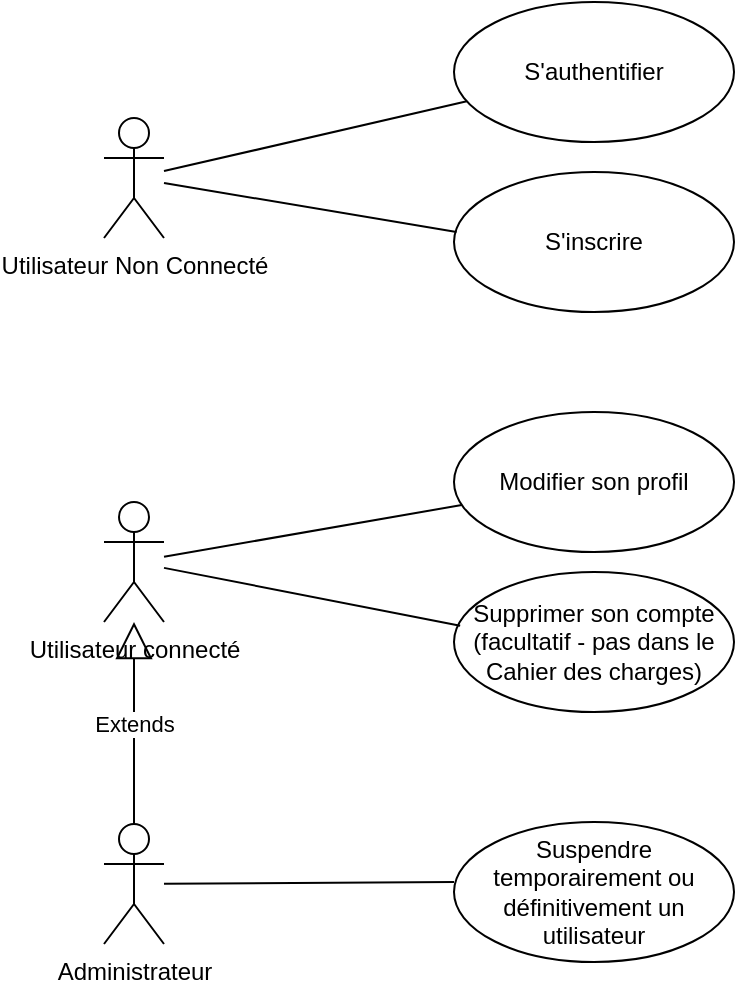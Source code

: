 <mxfile version="24.9.3" pages="5">
  <diagram name="Utilisateurs" id="AIJneCesjITjhLKTVZva">
    <mxGraphModel dx="980" dy="579" grid="1" gridSize="10" guides="1" tooltips="1" connect="1" arrows="1" fold="1" page="1" pageScale="1" pageWidth="827" pageHeight="1169" math="0" shadow="0">
      <root>
        <mxCell id="0" />
        <mxCell id="1" parent="0" />
        <mxCell id="EV1wCXqe0kRwNE7FFR0H-2" value="Utilisateur Non Connecté" style="shape=umlActor;verticalLabelPosition=bottom;verticalAlign=top;html=1;outlineConnect=0;" parent="1" vertex="1">
          <mxGeometry x="130" y="78" width="30" height="60" as="geometry" />
        </mxCell>
        <mxCell id="EV1wCXqe0kRwNE7FFR0H-3" value="Utilisateur connecté" style="shape=umlActor;verticalLabelPosition=bottom;verticalAlign=top;html=1;outlineConnect=0;" parent="1" vertex="1">
          <mxGeometry x="130" y="270" width="30" height="60" as="geometry" />
        </mxCell>
        <mxCell id="EV1wCXqe0kRwNE7FFR0H-4" value="Administrateur" style="shape=umlActor;verticalLabelPosition=bottom;verticalAlign=top;html=1;outlineConnect=0;" parent="1" vertex="1">
          <mxGeometry x="130" y="431" width="30" height="60" as="geometry" />
        </mxCell>
        <mxCell id="EV1wCXqe0kRwNE7FFR0H-5" value="Extends" style="endArrow=block;endSize=16;endFill=0;html=1;rounded=0;exitX=0.5;exitY=0;exitDx=0;exitDy=0;exitPerimeter=0;" parent="1" source="EV1wCXqe0kRwNE7FFR0H-4" target="EV1wCXqe0kRwNE7FFR0H-3" edge="1">
          <mxGeometry width="160" relative="1" as="geometry">
            <mxPoint x="145" y="470" as="sourcePoint" />
            <mxPoint x="305" y="470" as="targetPoint" />
          </mxGeometry>
        </mxCell>
        <mxCell id="EV1wCXqe0kRwNE7FFR0H-6" value="S&#39;authentifier" style="ellipse;whiteSpace=wrap;html=1;" parent="1" vertex="1">
          <mxGeometry x="305" y="20" width="140" height="70" as="geometry" />
        </mxCell>
        <mxCell id="EV1wCXqe0kRwNE7FFR0H-7" value="" style="edgeStyle=none;html=1;endArrow=none;verticalAlign=bottom;rounded=0;" parent="1" source="EV1wCXqe0kRwNE7FFR0H-2" target="EV1wCXqe0kRwNE7FFR0H-6" edge="1">
          <mxGeometry width="160" relative="1" as="geometry">
            <mxPoint x="255" y="185" as="sourcePoint" />
            <mxPoint x="415" y="185" as="targetPoint" />
          </mxGeometry>
        </mxCell>
        <mxCell id="EV1wCXqe0kRwNE7FFR0H-8" value="S&#39;inscrire" style="ellipse;whiteSpace=wrap;html=1;" parent="1" vertex="1">
          <mxGeometry x="305" y="105" width="140" height="70" as="geometry" />
        </mxCell>
        <mxCell id="EV1wCXqe0kRwNE7FFR0H-9" style="rounded=0;orthogonalLoop=1;jettySize=auto;html=1;entryX=0.009;entryY=0.428;entryDx=0;entryDy=0;entryPerimeter=0;endArrow=none;endFill=0;" parent="1" source="EV1wCXqe0kRwNE7FFR0H-2" target="EV1wCXqe0kRwNE7FFR0H-8" edge="1">
          <mxGeometry relative="1" as="geometry" />
        </mxCell>
        <mxCell id="EV1wCXqe0kRwNE7FFR0H-10" value="Suspendre temporairement ou définitivement un utilisateur" style="ellipse;whiteSpace=wrap;html=1;" parent="1" vertex="1">
          <mxGeometry x="305" y="430" width="140" height="70" as="geometry" />
        </mxCell>
        <mxCell id="EV1wCXqe0kRwNE7FFR0H-11" style="rounded=0;orthogonalLoop=1;jettySize=auto;html=1;entryX=0;entryY=0.429;entryDx=0;entryDy=0;entryPerimeter=0;endArrow=none;endFill=0;" parent="1" source="EV1wCXqe0kRwNE7FFR0H-4" target="EV1wCXqe0kRwNE7FFR0H-10" edge="1">
          <mxGeometry relative="1" as="geometry" />
        </mxCell>
        <mxCell id="EV1wCXqe0kRwNE7FFR0H-12" value="Modifier son profil" style="ellipse;whiteSpace=wrap;html=1;" parent="1" vertex="1">
          <mxGeometry x="305" y="225" width="140" height="70" as="geometry" />
        </mxCell>
        <mxCell id="EV1wCXqe0kRwNE7FFR0H-13" value="Supprimer son compte&lt;div&gt;(facultatif - pas dans le Cahier des charges)&lt;/div&gt;" style="ellipse;whiteSpace=wrap;html=1;" parent="1" vertex="1">
          <mxGeometry x="305" y="305" width="140" height="70" as="geometry" />
        </mxCell>
        <mxCell id="EV1wCXqe0kRwNE7FFR0H-14" style="rounded=0;orthogonalLoop=1;jettySize=auto;html=1;entryX=0.022;entryY=0.384;entryDx=0;entryDy=0;endArrow=none;endFill=0;entryPerimeter=0;" parent="1" source="EV1wCXqe0kRwNE7FFR0H-3" target="EV1wCXqe0kRwNE7FFR0H-13" edge="1">
          <mxGeometry relative="1" as="geometry">
            <mxPoint x="160" y="305.97" as="sourcePoint" />
            <mxPoint x="305" y="304.97" as="targetPoint" />
          </mxGeometry>
        </mxCell>
        <mxCell id="EV1wCXqe0kRwNE7FFR0H-15" style="rounded=0;orthogonalLoop=1;jettySize=auto;html=1;endArrow=none;endFill=0;" parent="1" source="EV1wCXqe0kRwNE7FFR0H-3" target="EV1wCXqe0kRwNE7FFR0H-12" edge="1">
          <mxGeometry relative="1" as="geometry">
            <mxPoint x="160" y="225" as="sourcePoint" />
            <mxPoint x="305" y="259.03" as="targetPoint" />
          </mxGeometry>
        </mxCell>
      </root>
    </mxGraphModel>
  </diagram>
  <diagram id="ckfCcpromVsjjldkhPe_" name="Equipes">
    <mxGraphModel dx="2058" dy="1215" grid="1" gridSize="10" guides="1" tooltips="1" connect="1" arrows="1" fold="1" page="1" pageScale="1" pageWidth="827" pageHeight="1169" math="0" shadow="0">
      <root>
        <mxCell id="0" />
        <mxCell id="1" parent="0" />
        <mxCell id="fkkiGYWfFbj3ZXvxnUTn-6" style="rounded=0;orthogonalLoop=1;jettySize=auto;html=1;entryX=0;entryY=0.5;entryDx=0;entryDy=0;strokeColor=default;align=center;verticalAlign=middle;fontFamily=Helvetica;fontSize=11;fontColor=default;labelBackgroundColor=default;endArrow=none;endFill=0;" parent="1" source="fkkiGYWfFbj3ZXvxnUTn-1" target="fkkiGYWfFbj3ZXvxnUTn-3" edge="1">
          <mxGeometry relative="1" as="geometry" />
        </mxCell>
        <mxCell id="fkkiGYWfFbj3ZXvxnUTn-7" style="rounded=0;orthogonalLoop=1;jettySize=auto;html=1;strokeColor=default;align=center;verticalAlign=middle;fontFamily=Helvetica;fontSize=11;fontColor=default;labelBackgroundColor=default;endArrow=none;endFill=0;" parent="1" source="fkkiGYWfFbj3ZXvxnUTn-1" target="fkkiGYWfFbj3ZXvxnUTn-4" edge="1">
          <mxGeometry relative="1" as="geometry" />
        </mxCell>
        <mxCell id="fkkiGYWfFbj3ZXvxnUTn-21" style="rounded=0;orthogonalLoop=1;jettySize=auto;html=1;entryX=0;entryY=0.5;entryDx=0;entryDy=0;endArrow=none;endFill=0;" parent="1" source="fkkiGYWfFbj3ZXvxnUTn-1" target="fkkiGYWfFbj3ZXvxnUTn-5" edge="1">
          <mxGeometry relative="1" as="geometry" />
        </mxCell>
        <mxCell id="fkkiGYWfFbj3ZXvxnUTn-1" value="Utilisateur" style="shape=umlActor;html=1;verticalLabelPosition=bottom;verticalAlign=top;align=center;" parent="1" vertex="1">
          <mxGeometry x="130" y="135" width="30" height="60" as="geometry" />
        </mxCell>
        <mxCell id="fkkiGYWfFbj3ZXvxnUTn-15" style="rounded=0;orthogonalLoop=1;jettySize=auto;html=1;entryX=0;entryY=0.5;entryDx=0;entryDy=0;strokeColor=default;align=center;verticalAlign=middle;fontFamily=Helvetica;fontSize=11;fontColor=default;labelBackgroundColor=default;endArrow=none;endFill=0;" parent="1" source="fkkiGYWfFbj3ZXvxnUTn-2" target="fkkiGYWfFbj3ZXvxnUTn-14" edge="1">
          <mxGeometry relative="1" as="geometry" />
        </mxCell>
        <mxCell id="fkkiGYWfFbj3ZXvxnUTn-16" style="rounded=0;orthogonalLoop=1;jettySize=auto;html=1;strokeColor=default;align=center;verticalAlign=middle;fontFamily=Helvetica;fontSize=11;fontColor=default;labelBackgroundColor=default;endArrow=none;endFill=0;" parent="1" source="fkkiGYWfFbj3ZXvxnUTn-2" target="fkkiGYWfFbj3ZXvxnUTn-13" edge="1">
          <mxGeometry relative="1" as="geometry" />
        </mxCell>
        <mxCell id="fkkiGYWfFbj3ZXvxnUTn-17" style="rounded=0;orthogonalLoop=1;jettySize=auto;html=1;entryX=0;entryY=0.5;entryDx=0;entryDy=0;strokeColor=default;align=center;verticalAlign=middle;fontFamily=Helvetica;fontSize=11;fontColor=default;labelBackgroundColor=default;endArrow=none;endFill=0;" parent="1" source="fkkiGYWfFbj3ZXvxnUTn-2" target="fkkiGYWfFbj3ZXvxnUTn-12" edge="1">
          <mxGeometry relative="1" as="geometry" />
        </mxCell>
        <mxCell id="fkkiGYWfFbj3ZXvxnUTn-18" style="rounded=0;orthogonalLoop=1;jettySize=auto;html=1;entryX=0;entryY=0.5;entryDx=0;entryDy=0;endArrow=none;endFill=0;" parent="1" source="fkkiGYWfFbj3ZXvxnUTn-2" target="fkkiGYWfFbj3ZXvxnUTn-11" edge="1">
          <mxGeometry relative="1" as="geometry" />
        </mxCell>
        <mxCell id="fkkiGYWfFbj3ZXvxnUTn-2" value="Utilisateur propriétaire&lt;div&gt;&lt;br&gt;&lt;/div&gt;" style="shape=umlActor;html=1;verticalLabelPosition=bottom;verticalAlign=top;align=center;" parent="1" vertex="1">
          <mxGeometry x="130" y="525" width="30" height="60" as="geometry" />
        </mxCell>
        <mxCell id="fkkiGYWfFbj3ZXvxnUTn-3" value="Créer une équipe" style="ellipse;whiteSpace=wrap;html=1;" parent="1" vertex="1">
          <mxGeometry x="400" y="40" width="140" height="70" as="geometry" />
        </mxCell>
        <mxCell id="fkkiGYWfFbj3ZXvxnUTn-4" value="Demander à rejoindre une équipe existante" style="ellipse;whiteSpace=wrap;html=1;" parent="1" vertex="1">
          <mxGeometry x="400" y="130" width="140" height="70" as="geometry" />
        </mxCell>
        <mxCell id="fkkiGYWfFbj3ZXvxnUTn-5" value="Quitter une équipe" style="ellipse;whiteSpace=wrap;html=1;" parent="1" vertex="1">
          <mxGeometry x="400" y="210" width="140" height="70" as="geometry" />
        </mxCell>
        <mxCell id="fkkiGYWfFbj3ZXvxnUTn-10" value="" style="endArrow=block;endSize=16;endFill=0;html=1;rounded=0;exitX=0.5;exitY=0;exitDx=0;exitDy=0;exitPerimeter=0;" parent="1" source="fkkiGYWfFbj3ZXvxnUTn-2" target="fkkiGYWfFbj3ZXvxnUTn-1" edge="1">
          <mxGeometry width="160" relative="1" as="geometry">
            <mxPoint x="160" y="500" as="sourcePoint" />
            <mxPoint x="320" y="500" as="targetPoint" />
          </mxGeometry>
        </mxCell>
        <mxCell id="fkkiGYWfFbj3ZXvxnUTn-11" value="Modifier les informations d&#39;une de ses équipes" style="ellipse;whiteSpace=wrap;html=1;" parent="1" vertex="1">
          <mxGeometry x="400" y="360" width="140" height="70" as="geometry" />
        </mxCell>
        <mxCell id="fkkiGYWfFbj3ZXvxnUTn-12" value="Inviter un autre utilisateur (via pseudo ou email)" style="ellipse;whiteSpace=wrap;html=1;" parent="1" vertex="1">
          <mxGeometry x="400" y="450" width="140" height="70" as="geometry" />
        </mxCell>
        <mxCell id="fkkiGYWfFbj3ZXvxnUTn-13" value="Supprimer un membre d&#39;une de ses équipes" style="ellipse;whiteSpace=wrap;html=1;" parent="1" vertex="1">
          <mxGeometry x="400" y="540" width="140" height="70" as="geometry" />
        </mxCell>
        <mxCell id="fkkiGYWfFbj3ZXvxnUTn-14" value="Changer le rôle d&#39;un membre d&#39;une de ses équipe&lt;div&gt;(membre ou propriétaire)&lt;/div&gt;" style="ellipse;whiteSpace=wrap;html=1;" parent="1" vertex="1">
          <mxGeometry x="400" y="630" width="140" height="70" as="geometry" />
        </mxCell>
      </root>
    </mxGraphModel>
  </diagram>
  <diagram id="h9WUbp6dP6Dzqn5snd3v" name="Projets">
    <mxGraphModel dx="1419" dy="838" grid="1" gridSize="10" guides="1" tooltips="1" connect="1" arrows="1" fold="1" page="1" pageScale="1" pageWidth="827" pageHeight="1169" math="0" shadow="0">
      <root>
        <mxCell id="0" />
        <mxCell id="1" parent="0" />
        <mxCell id="z_5-_HLijLuJM8sG8Z-j-1" value="Utilisateur" style="shape=umlActor;html=1;verticalLabelPosition=bottom;verticalAlign=top;align=center;" parent="1" vertex="1">
          <mxGeometry x="130" y="80" width="30" height="60" as="geometry" />
        </mxCell>
        <mxCell id="z_5-_HLijLuJM8sG8Z-j-2" value="Créer un projet" style="ellipse;whiteSpace=wrap;html=1;" parent="1" vertex="1">
          <mxGeometry x="320" y="40" width="140" height="70" as="geometry" />
        </mxCell>
        <mxCell id="z_5-_HLijLuJM8sG8Z-j-3" value="Associer à un ou plusieurs dépôts distants à un projet" style="ellipse;whiteSpace=wrap;html=1;" parent="1" vertex="1">
          <mxGeometry x="320" y="220" width="140" height="70" as="geometry" />
        </mxCell>
        <mxCell id="z_5-_HLijLuJM8sG8Z-j-4" value="Modifier un document rattaché à un projet" style="ellipse;whiteSpace=wrap;html=1;" parent="1" vertex="1">
          <mxGeometry x="590" y="310" width="140" height="70" as="geometry" />
        </mxCell>
        <mxCell id="z_5-_HLijLuJM8sG8Z-j-5" value="Attacher un document à un projet" style="ellipse;whiteSpace=wrap;html=1;" parent="1" vertex="1">
          <mxGeometry x="590" y="220" width="140" height="70" as="geometry" />
        </mxCell>
        <mxCell id="z_5-_HLijLuJM8sG8Z-j-6" value="Gérer des document rattaché à un projet" style="ellipse;whiteSpace=wrap;html=1;" parent="1" vertex="1">
          <mxGeometry x="320" y="310" width="140" height="70" as="geometry" />
        </mxCell>
        <mxCell id="z_5-_HLijLuJM8sG8Z-j-9" value="Supprimer un document rattaché à un projet" style="ellipse;whiteSpace=wrap;html=1;" parent="1" vertex="1">
          <mxGeometry x="600" y="400" width="140" height="70" as="geometry" />
        </mxCell>
        <mxCell id="z_5-_HLijLuJM8sG8Z-j-11" value="Saisir un commentaire sur un projet" style="ellipse;whiteSpace=wrap;html=1;" parent="1" vertex="1">
          <mxGeometry x="320" y="400" width="140" height="70" as="geometry" />
        </mxCell>
        <mxCell id="z_5-_HLijLuJM8sG8Z-j-12" value="Attacher un emoji à un commentaire" style="ellipse;whiteSpace=wrap;html=1;" parent="1" vertex="1">
          <mxGeometry x="560" y="600" width="140" height="70" as="geometry" />
        </mxCell>
        <mxCell id="z_5-_HLijLuJM8sG8Z-j-13" value="Modifier les informations d&#39;un projet" style="ellipse;whiteSpace=wrap;html=1;" parent="1" vertex="1">
          <mxGeometry x="320" y="130" width="140" height="70" as="geometry" />
        </mxCell>
        <mxCell id="z_5-_HLijLuJM8sG8Z-j-14" value="Répondre à un commentaire" style="ellipse;whiteSpace=wrap;html=1;" parent="1" vertex="1">
          <mxGeometry x="320" y="600" width="140" height="70" as="geometry" />
        </mxCell>
        <mxCell id="z_5-_HLijLuJM8sG8Z-j-16" value="Gérer les utilisateurs associés au projet" style="ellipse;whiteSpace=wrap;html=1;" parent="1" vertex="1">
          <mxGeometry x="320" y="715" width="140" height="70" as="geometry" />
        </mxCell>
        <mxCell id="z_5-_HLijLuJM8sG8Z-j-22" style="rounded=0;orthogonalLoop=1;jettySize=auto;html=1;entryX=0;entryY=0.5;entryDx=0;entryDy=0;endArrow=none;endFill=0;" parent="1" source="z_5-_HLijLuJM8sG8Z-j-17" target="z_5-_HLijLuJM8sG8Z-j-13" edge="1">
          <mxGeometry relative="1" as="geometry" />
        </mxCell>
        <mxCell id="z_5-_HLijLuJM8sG8Z-j-23" style="rounded=0;orthogonalLoop=1;jettySize=auto;html=1;entryX=0;entryY=0.5;entryDx=0;entryDy=0;strokeColor=default;align=center;verticalAlign=middle;fontFamily=Helvetica;fontSize=11;fontColor=default;labelBackgroundColor=default;endArrow=none;endFill=0;" parent="1" source="z_5-_HLijLuJM8sG8Z-j-17" target="z_5-_HLijLuJM8sG8Z-j-3" edge="1">
          <mxGeometry relative="1" as="geometry" />
        </mxCell>
        <mxCell id="z_5-_HLijLuJM8sG8Z-j-24" style="rounded=0;orthogonalLoop=1;jettySize=auto;html=1;entryX=0;entryY=0.5;entryDx=0;entryDy=0;strokeColor=default;align=center;verticalAlign=middle;fontFamily=Helvetica;fontSize=11;fontColor=default;labelBackgroundColor=default;endArrow=none;endFill=0;" parent="1" source="z_5-_HLijLuJM8sG8Z-j-17" target="z_5-_HLijLuJM8sG8Z-j-6" edge="1">
          <mxGeometry relative="1" as="geometry" />
        </mxCell>
        <mxCell id="z_5-_HLijLuJM8sG8Z-j-25" style="rounded=0;orthogonalLoop=1;jettySize=auto;html=1;entryX=0;entryY=0.5;entryDx=0;entryDy=0;strokeColor=default;align=center;verticalAlign=middle;fontFamily=Helvetica;fontSize=11;fontColor=default;labelBackgroundColor=default;endArrow=none;endFill=0;" parent="1" source="z_5-_HLijLuJM8sG8Z-j-17" target="z_5-_HLijLuJM8sG8Z-j-11" edge="1">
          <mxGeometry relative="1" as="geometry" />
        </mxCell>
        <mxCell id="EkDz34vbX7gyowagx0tV-6" style="edgeStyle=none;rounded=0;orthogonalLoop=1;jettySize=auto;html=1;entryX=0;entryY=0.5;entryDx=0;entryDy=0;strokeColor=default;align=center;verticalAlign=middle;fontFamily=Helvetica;fontSize=11;fontColor=default;labelBackgroundColor=default;endArrow=none;endFill=0;" parent="1" source="z_5-_HLijLuJM8sG8Z-j-17" target="EkDz34vbX7gyowagx0tV-4" edge="1">
          <mxGeometry relative="1" as="geometry" />
        </mxCell>
        <mxCell id="z_5-_HLijLuJM8sG8Z-j-17" value="Utilisateur membre" style="shape=umlActor;html=1;verticalLabelPosition=bottom;verticalAlign=top;align=center;" parent="1" vertex="1">
          <mxGeometry x="130" y="320" width="30" height="60" as="geometry" />
        </mxCell>
        <mxCell id="z_5-_HLijLuJM8sG8Z-j-28" style="edgeStyle=orthogonalEdgeStyle;rounded=0;orthogonalLoop=1;jettySize=auto;html=1;entryX=0;entryY=0.5;entryDx=0;entryDy=0;strokeColor=default;align=center;verticalAlign=middle;fontFamily=Helvetica;fontSize=11;fontColor=default;labelBackgroundColor=default;endArrow=none;endFill=0;" parent="1" source="z_5-_HLijLuJM8sG8Z-j-18" target="z_5-_HLijLuJM8sG8Z-j-16" edge="1">
          <mxGeometry relative="1" as="geometry" />
        </mxCell>
        <mxCell id="z_5-_HLijLuJM8sG8Z-j-18" value="Utilisateur propriétaire" style="shape=umlActor;html=1;verticalLabelPosition=bottom;verticalAlign=top;align=center;" parent="1" vertex="1">
          <mxGeometry x="130" y="720" width="30" height="60" as="geometry" />
        </mxCell>
        <mxCell id="z_5-_HLijLuJM8sG8Z-j-19" value="" style="edgeStyle=none;html=1;endArrow=block;endFill=0;endSize=12;verticalAlign=bottom;rounded=0;exitX=0.5;exitY=0;exitDx=0;exitDy=0;exitPerimeter=0;" parent="1" source="z_5-_HLijLuJM8sG8Z-j-18" target="z_5-_HLijLuJM8sG8Z-j-17" edge="1">
          <mxGeometry width="160" relative="1" as="geometry">
            <mxPoint x="110" y="590" as="sourcePoint" />
            <mxPoint x="270" y="590" as="targetPoint" />
          </mxGeometry>
        </mxCell>
        <mxCell id="z_5-_HLijLuJM8sG8Z-j-20" value="" style="edgeStyle=none;html=1;endArrow=block;endFill=0;endSize=12;verticalAlign=bottom;rounded=0;exitX=0.5;exitY=0;exitDx=0;exitDy=0;exitPerimeter=0;" parent="1" source="z_5-_HLijLuJM8sG8Z-j-17" target="z_5-_HLijLuJM8sG8Z-j-1" edge="1">
          <mxGeometry width="160" relative="1" as="geometry">
            <mxPoint x="220" y="420" as="sourcePoint" />
            <mxPoint x="200" y="210" as="targetPoint" />
          </mxGeometry>
        </mxCell>
        <mxCell id="z_5-_HLijLuJM8sG8Z-j-21" value="" style="edgeStyle=none;html=1;endArrow=none;verticalAlign=bottom;rounded=0;entryX=0;entryY=0.5;entryDx=0;entryDy=0;" parent="1" source="z_5-_HLijLuJM8sG8Z-j-1" target="z_5-_HLijLuJM8sG8Z-j-2" edge="1">
          <mxGeometry width="160" relative="1" as="geometry">
            <mxPoint x="170" y="120" as="sourcePoint" />
            <mxPoint x="330" y="120" as="targetPoint" />
          </mxGeometry>
        </mxCell>
        <mxCell id="z_5-_HLijLuJM8sG8Z-j-29" value="Définir un role pour chaque Utilisateur" style="ellipse;whiteSpace=wrap;html=1;" parent="1" vertex="1">
          <mxGeometry x="600" y="715" width="140" height="70" as="geometry" />
        </mxCell>
        <mxCell id="EkDz34vbX7gyowagx0tV-1" value="Associer un projet à une équipe" style="ellipse;whiteSpace=wrap;html=1;" parent="1" vertex="1">
          <mxGeometry x="590" y="40" width="140" height="70" as="geometry" />
        </mxCell>
        <mxCell id="EkDz34vbX7gyowagx0tV-2" value="&amp;lt;&amp;lt;extend&amp;gt;&amp;gt;" style="edgeStyle=none;html=1;startArrow=open;endArrow=none;startSize=12;verticalAlign=bottom;dashed=1;labelBackgroundColor=none;rounded=0;strokeColor=default;align=center;fontFamily=Helvetica;fontSize=11;fontColor=default;exitX=1;exitY=0.5;exitDx=0;exitDy=0;entryX=0;entryY=0.5;entryDx=0;entryDy=0;" parent="1" source="z_5-_HLijLuJM8sG8Z-j-2" target="EkDz34vbX7gyowagx0tV-1" edge="1">
          <mxGeometry width="160" relative="1" as="geometry">
            <mxPoint x="450" y="120" as="sourcePoint" />
            <mxPoint x="610" y="120" as="targetPoint" />
          </mxGeometry>
        </mxCell>
        <mxCell id="EkDz34vbX7gyowagx0tV-3" value="&amp;lt;&amp;lt;extend&amp;gt;&amp;gt;" style="edgeStyle=none;html=1;startArrow=open;endArrow=none;startSize=12;verticalAlign=bottom;dashed=1;labelBackgroundColor=none;rounded=0;strokeColor=default;align=center;fontFamily=Helvetica;fontSize=11;fontColor=default;entryX=0.5;entryY=0;entryDx=0;entryDy=0;exitX=0.5;exitY=1;exitDx=0;exitDy=0;" parent="1" source="EkDz34vbX7gyowagx0tV-4" target="z_5-_HLijLuJM8sG8Z-j-14" edge="1">
          <mxGeometry width="160" relative="1" as="geometry">
            <mxPoint x="400" y="490" as="sourcePoint" />
            <mxPoint x="560" y="490" as="targetPoint" />
          </mxGeometry>
        </mxCell>
        <mxCell id="EkDz34vbX7gyowagx0tV-4" value="Visualiser les commentaires d&#39;un projet" style="ellipse;whiteSpace=wrap;html=1;" parent="1" vertex="1">
          <mxGeometry x="320" y="490" width="140" height="70" as="geometry" />
        </mxCell>
        <mxCell id="EkDz34vbX7gyowagx0tV-5" value="&amp;lt;&amp;lt;extend&amp;gt;&amp;gt;" style="edgeStyle=none;html=1;startArrow=open;endArrow=none;startSize=12;verticalAlign=bottom;dashed=1;labelBackgroundColor=none;rounded=0;strokeColor=default;align=center;fontFamily=Helvetica;fontSize=11;fontColor=default;entryX=0.5;entryY=0;entryDx=0;entryDy=0;exitX=0.5;exitY=1;exitDx=0;exitDy=0;" parent="1" source="EkDz34vbX7gyowagx0tV-4" target="z_5-_HLijLuJM8sG8Z-j-12" edge="1">
          <mxGeometry width="160" relative="1" as="geometry">
            <mxPoint x="590" y="650" as="sourcePoint" />
            <mxPoint x="460" y="670" as="targetPoint" />
          </mxGeometry>
        </mxCell>
        <mxCell id="MoAXwyw8awIIOzejgAtZ-2" value="&amp;lt;&amp;lt;extend&amp;gt;&amp;gt;" style="edgeStyle=none;html=1;startArrow=open;endArrow=none;startSize=12;verticalAlign=bottom;dashed=1;labelBackgroundColor=none;rounded=0;strokeColor=default;align=center;fontFamily=Helvetica;fontSize=11;fontColor=default;exitX=1;exitY=0.5;exitDx=0;exitDy=0;entryX=0;entryY=0.5;entryDx=0;entryDy=0;" edge="1" parent="1" source="z_5-_HLijLuJM8sG8Z-j-6" target="z_5-_HLijLuJM8sG8Z-j-5">
          <mxGeometry width="160" relative="1" as="geometry">
            <mxPoint x="460" y="250" as="sourcePoint" />
            <mxPoint x="590" y="250" as="targetPoint" />
          </mxGeometry>
        </mxCell>
        <mxCell id="MoAXwyw8awIIOzejgAtZ-3" value="&amp;lt;&amp;lt;extend&amp;gt;&amp;gt;" style="edgeStyle=none;html=1;startArrow=open;endArrow=none;startSize=12;verticalAlign=bottom;dashed=1;labelBackgroundColor=none;rounded=0;strokeColor=default;align=center;fontFamily=Helvetica;fontSize=11;fontColor=default;entryX=0;entryY=0.5;entryDx=0;entryDy=0;" edge="1" parent="1" source="z_5-_HLijLuJM8sG8Z-j-6" target="z_5-_HLijLuJM8sG8Z-j-4">
          <mxGeometry width="160" relative="1" as="geometry">
            <mxPoint x="450" y="440" as="sourcePoint" />
            <mxPoint x="580" y="350" as="targetPoint" />
          </mxGeometry>
        </mxCell>
        <mxCell id="MoAXwyw8awIIOzejgAtZ-4" value="&amp;lt;&amp;lt;extend&amp;gt;&amp;gt;" style="edgeStyle=none;html=1;startArrow=open;endArrow=none;startSize=12;verticalAlign=bottom;dashed=1;labelBackgroundColor=none;rounded=0;strokeColor=default;align=center;fontFamily=Helvetica;fontSize=11;fontColor=default;entryX=0;entryY=0.5;entryDx=0;entryDy=0;exitX=1;exitY=0.5;exitDx=0;exitDy=0;" edge="1" parent="1" source="z_5-_HLijLuJM8sG8Z-j-6" target="z_5-_HLijLuJM8sG8Z-j-9">
          <mxGeometry width="160" relative="1" as="geometry">
            <mxPoint x="460" y="350" as="sourcePoint" />
            <mxPoint x="590" y="399.31" as="targetPoint" />
          </mxGeometry>
        </mxCell>
        <mxCell id="MoAXwyw8awIIOzejgAtZ-5" value="&amp;lt;&amp;lt;extend&amp;gt;&amp;gt;" style="edgeStyle=none;html=1;startArrow=open;endArrow=none;startSize=12;verticalAlign=bottom;dashed=1;labelBackgroundColor=none;rounded=0;strokeColor=default;align=center;fontFamily=Helvetica;fontSize=11;fontColor=default;entryX=0;entryY=0.5;entryDx=0;entryDy=0;exitX=1;exitY=0.5;exitDx=0;exitDy=0;" edge="1" parent="1" source="z_5-_HLijLuJM8sG8Z-j-16" target="z_5-_HLijLuJM8sG8Z-j-29">
          <mxGeometry width="160" relative="1" as="geometry">
            <mxPoint x="450" y="695" as="sourcePoint" />
            <mxPoint x="590" y="785" as="targetPoint" />
          </mxGeometry>
        </mxCell>
      </root>
    </mxGraphModel>
  </diagram>
  <diagram id="D9sY0n4Cr6PG4xLdfQQz" name="Backlogs Projet">
    <mxGraphModel dx="1176" dy="694" grid="1" gridSize="10" guides="1" tooltips="1" connect="1" arrows="1" fold="1" page="1" pageScale="1" pageWidth="827" pageHeight="1169" math="0" shadow="0">
      <root>
        <mxCell id="0" />
        <mxCell id="1" parent="0" />
        <mxCell id="4WN-YmiEMWMEpIuRIN3w-4" style="edgeStyle=none;rounded=0;orthogonalLoop=1;jettySize=auto;html=1;entryX=0;entryY=0.5;entryDx=0;entryDy=0;strokeColor=default;align=center;verticalAlign=middle;fontFamily=Helvetica;fontSize=11;fontColor=default;labelBackgroundColor=default;endArrow=none;endFill=0;" parent="1" source="d3dFBQkpbvgiBbpjayFe-1" target="TnXj-xJZPRyOx3FBW5II-1" edge="1">
          <mxGeometry relative="1" as="geometry" />
        </mxCell>
        <mxCell id="4WN-YmiEMWMEpIuRIN3w-5" style="edgeStyle=none;rounded=0;orthogonalLoop=1;jettySize=auto;html=1;entryX=0;entryY=0.5;entryDx=0;entryDy=0;strokeColor=default;align=center;verticalAlign=middle;fontFamily=Helvetica;fontSize=11;fontColor=default;labelBackgroundColor=default;endArrow=none;endFill=0;" parent="1" source="d3dFBQkpbvgiBbpjayFe-1" target="TnXj-xJZPRyOx3FBW5II-6" edge="1">
          <mxGeometry relative="1" as="geometry" />
        </mxCell>
        <mxCell id="d3dFBQkpbvgiBbpjayFe-1" value="Utilisateur MEMBRE&lt;div&gt;&lt;br&gt;&lt;/div&gt;" style="shape=umlActor;html=1;verticalLabelPosition=bottom;verticalAlign=top;align=center;" parent="1" vertex="1">
          <mxGeometry x="80" y="290" width="30" height="60" as="geometry" />
        </mxCell>
        <mxCell id="d3dFBQkpbvgiBbpjayFe-36" style="edgeStyle=none;rounded=0;orthogonalLoop=1;jettySize=auto;html=1;entryX=0;entryY=0.5;entryDx=0;entryDy=0;strokeColor=default;align=center;verticalAlign=middle;fontFamily=Helvetica;fontSize=11;fontColor=default;labelBackgroundColor=default;endArrow=none;endFill=0;" parent="1" source="d3dFBQkpbvgiBbpjayFe-2" target="d3dFBQkpbvgiBbpjayFe-35" edge="1">
          <mxGeometry relative="1" as="geometry" />
        </mxCell>
        <mxCell id="ctkNCcSgdCdqEx3VNXXU-2" style="edgeStyle=none;rounded=0;orthogonalLoop=1;jettySize=auto;html=1;entryX=0;entryY=0.5;entryDx=0;entryDy=0;strokeColor=default;align=center;verticalAlign=middle;fontFamily=Helvetica;fontSize=11;fontColor=default;labelBackgroundColor=default;endArrow=none;endFill=0;" parent="1" source="d3dFBQkpbvgiBbpjayFe-2" target="ctkNCcSgdCdqEx3VNXXU-1" edge="1">
          <mxGeometry relative="1" as="geometry" />
        </mxCell>
        <mxCell id="d3dFBQkpbvgiBbpjayFe-2" value="Utilisateur SCRUM MASTER&lt;div&gt;&lt;br&gt;&lt;/div&gt;" style="shape=umlActor;html=1;verticalLabelPosition=bottom;verticalAlign=top;align=center;" parent="1" vertex="1">
          <mxGeometry x="80" y="840" width="30" height="60" as="geometry" />
        </mxCell>
        <mxCell id="4WN-YmiEMWMEpIuRIN3w-10" style="edgeStyle=none;rounded=0;orthogonalLoop=1;jettySize=auto;html=1;entryX=0;entryY=0.5;entryDx=0;entryDy=0;strokeColor=default;align=center;verticalAlign=middle;fontFamily=Helvetica;fontSize=11;fontColor=default;labelBackgroundColor=default;endArrow=none;endFill=0;" parent="1" source="d3dFBQkpbvgiBbpjayFe-3" target="d3dFBQkpbvgiBbpjayFe-7" edge="1">
          <mxGeometry relative="1" as="geometry" />
        </mxCell>
        <mxCell id="d3dFBQkpbvgiBbpjayFe-3" value="Utilisateur PRODUCT OWNER&lt;div&gt;&lt;br&gt;&lt;/div&gt;" style="shape=umlActor;html=1;verticalLabelPosition=bottom;verticalAlign=top;align=center;" parent="1" vertex="1">
          <mxGeometry x="80" y="615" width="30" height="60" as="geometry" />
        </mxCell>
        <mxCell id="d3dFBQkpbvgiBbpjayFe-4" value="Utilisateur VISITEUR&lt;div&gt;&lt;br&gt;&lt;/div&gt;" style="shape=umlActor;html=1;verticalLabelPosition=bottom;verticalAlign=top;align=center;" parent="1" vertex="1">
          <mxGeometry x="80" y="75" width="30" height="60" as="geometry" />
        </mxCell>
        <mxCell id="d3dFBQkpbvgiBbpjayFe-6" value="Gérer des fiches de bug associées à une user story" style="ellipse;whiteSpace=wrap;html=1;fontFamily=Helvetica;fontSize=11;fontColor=default;labelBackgroundColor=default;" parent="1" vertex="1">
          <mxGeometry x="440" y="420" width="140" height="70" as="geometry" />
        </mxCell>
        <mxCell id="d3dFBQkpbvgiBbpjayFe-7" value="Gérer des user stories" style="ellipse;whiteSpace=wrap;html=1;fontFamily=Helvetica;fontSize=11;fontColor=default;labelBackgroundColor=default;" parent="1" vertex="1">
          <mxGeometry x="310" y="610" width="140" height="70" as="geometry" />
        </mxCell>
        <mxCell id="d3dFBQkpbvgiBbpjayFe-15" value="Consulter les user stories" style="ellipse;whiteSpace=wrap;html=1;fontFamily=Helvetica;fontSize=11;fontColor=default;labelBackgroundColor=default;" parent="1" vertex="1">
          <mxGeometry x="310" y="350" width="140" height="70" as="geometry" />
        </mxCell>
        <mxCell id="d3dFBQkpbvgiBbpjayFe-27" value="Planifier d&#39;autres évènements" style="ellipse;whiteSpace=wrap;html=1;fontFamily=Helvetica;fontSize=11;fontColor=default;labelBackgroundColor=default;" parent="1" vertex="1">
          <mxGeometry x="610" y="970" width="140" height="70" as="geometry" />
        </mxCell>
        <mxCell id="d3dFBQkpbvgiBbpjayFe-35" value="Planifier des évènéments pour un projet" style="ellipse;whiteSpace=wrap;html=1;fontFamily=Helvetica;fontSize=11;fontColor=default;labelBackgroundColor=default;" parent="1" vertex="1">
          <mxGeometry x="310" y="880" width="140" height="70" as="geometry" />
        </mxCell>
        <mxCell id="d3dFBQkpbvgiBbpjayFe-37" value="Planifier une revue de projet" style="ellipse;whiteSpace=wrap;html=1;fontFamily=Helvetica;fontSize=11;fontColor=default;labelBackgroundColor=default;" parent="1" vertex="1">
          <mxGeometry x="610" y="880" width="140" height="70" as="geometry" />
        </mxCell>
        <mxCell id="ctkNCcSgdCdqEx3VNXXU-1" value="Renseigner sur chaque tâche en cours l&#39;effort restant" style="ellipse;whiteSpace=wrap;html=1;fontFamily=Helvetica;fontSize=11;fontColor=default;labelBackgroundColor=default;" parent="1" vertex="1">
          <mxGeometry x="310" y="720" width="140" height="70" as="geometry" />
        </mxCell>
        <mxCell id="TnXj-xJZPRyOx3FBW5II-1" value="Visualiser l&#39;avancée des développements" style="ellipse;whiteSpace=wrap;html=1;fontFamily=Helvetica;fontSize=11;fontColor=default;labelBackgroundColor=default;" parent="1" vertex="1">
          <mxGeometry x="310" y="160" width="140" height="70" as="geometry" />
        </mxCell>
        <mxCell id="TnXj-xJZPRyOx3FBW5II-6" value="Consulter le backlog du projet" style="ellipse;whiteSpace=wrap;html=1;fontFamily=Helvetica;fontSize=11;fontColor=default;labelBackgroundColor=default;" parent="1" vertex="1">
          <mxGeometry x="310" y="250" width="140" height="70" as="geometry" />
        </mxCell>
        <mxCell id="TnXj-xJZPRyOx3FBW5II-10" value="Consulter certaines données d&#39;un projet" style="ellipse;whiteSpace=wrap;html=1;fontFamily=Helvetica;fontSize=11;fontColor=default;labelBackgroundColor=default;" parent="1" vertex="1">
          <mxGeometry x="310" y="70" width="140" height="70" as="geometry" />
        </mxCell>
        <mxCell id="TnXj-xJZPRyOx3FBW5II-11" style="edgeStyle=none;rounded=0;orthogonalLoop=1;jettySize=auto;html=1;entryX=-0.017;entryY=0.538;entryDx=0;entryDy=0;entryPerimeter=0;strokeColor=default;align=center;verticalAlign=middle;fontFamily=Helvetica;fontSize=11;fontColor=default;labelBackgroundColor=default;endArrow=none;endFill=0;" parent="1" source="d3dFBQkpbvgiBbpjayFe-4" target="TnXj-xJZPRyOx3FBW5II-10" edge="1">
          <mxGeometry relative="1" as="geometry" />
        </mxCell>
        <mxCell id="TnXj-xJZPRyOx3FBW5II-12" value="Consulter le burndown chart" style="ellipse;whiteSpace=wrap;html=1;fontFamily=Helvetica;fontSize=11;fontColor=default;labelBackgroundColor=default;" parent="1" vertex="1">
          <mxGeometry x="610" y="70" width="140" height="70" as="geometry" />
        </mxCell>
        <mxCell id="TnXj-xJZPRyOx3FBW5II-13" value="Consulter le tableaux de l&#39;avancée des tâches" style="ellipse;whiteSpace=wrap;html=1;fontFamily=Helvetica;fontSize=11;fontColor=default;labelBackgroundColor=default;" parent="1" vertex="1">
          <mxGeometry x="610" y="160" width="140" height="70" as="geometry" />
        </mxCell>
        <mxCell id="TnXj-xJZPRyOx3FBW5II-14" value="Consulter les comptes-rendu de démo" style="ellipse;whiteSpace=wrap;html=1;fontFamily=Helvetica;fontSize=11;fontColor=default;labelBackgroundColor=default;" parent="1" vertex="1">
          <mxGeometry x="610" y="250" width="140" height="70" as="geometry" />
        </mxCell>
        <mxCell id="TnXj-xJZPRyOx3FBW5II-15" value="Consulter le planning des évènements" style="ellipse;whiteSpace=wrap;html=1;fontFamily=Helvetica;fontSize=11;fontColor=default;labelBackgroundColor=default;" parent="1" vertex="1">
          <mxGeometry x="610" y="340" width="140" height="70" as="geometry" />
        </mxCell>
        <mxCell id="TnXj-xJZPRyOx3FBW5II-21" value="Créer une fiche de bug associée à une user story" style="ellipse;whiteSpace=wrap;html=1;fontFamily=Helvetica;fontSize=11;fontColor=default;labelBackgroundColor=default;" parent="1" vertex="1">
          <mxGeometry x="850" y="240" width="140" height="70" as="geometry" />
        </mxCell>
        <mxCell id="TnXj-xJZPRyOx3FBW5II-22" value="Modifier une fiche de bug associée à une user story" style="ellipse;whiteSpace=wrap;html=1;fontFamily=Helvetica;fontSize=11;fontColor=default;labelBackgroundColor=default;" parent="1" vertex="1">
          <mxGeometry x="850" y="330" width="140" height="70" as="geometry" />
        </mxCell>
        <mxCell id="TnXj-xJZPRyOx3FBW5II-23" value="Supprimer une fiche de bug associée à une user story" style="ellipse;whiteSpace=wrap;html=1;fontFamily=Helvetica;fontSize=11;fontColor=default;labelBackgroundColor=default;" parent="1" vertex="1">
          <mxGeometry x="850" y="420" width="140" height="70" as="geometry" />
        </mxCell>
        <mxCell id="TnXj-xJZPRyOx3FBW5II-27" value="Créer une tâche associée à une user story" style="ellipse;whiteSpace=wrap;html=1;fontFamily=Helvetica;fontSize=11;fontColor=default;labelBackgroundColor=default;" parent="1" vertex="1">
          <mxGeometry x="850" y="530" width="140" height="70" as="geometry" />
        </mxCell>
        <mxCell id="TnXj-xJZPRyOx3FBW5II-30" value="Modifier une tâche associée à une user story" style="ellipse;whiteSpace=wrap;html=1;fontFamily=Helvetica;fontSize=11;fontColor=default;labelBackgroundColor=default;" parent="1" vertex="1">
          <mxGeometry x="850" y="620" width="140" height="70" as="geometry" />
        </mxCell>
        <mxCell id="TnXj-xJZPRyOx3FBW5II-31" value="Modifier une tâche associée à une user story" style="ellipse;whiteSpace=wrap;html=1;fontFamily=Helvetica;fontSize=11;fontColor=default;labelBackgroundColor=default;" parent="1" vertex="1">
          <mxGeometry x="850" y="710" width="140" height="70" as="geometry" />
        </mxCell>
        <mxCell id="4WN-YmiEMWMEpIuRIN3w-1" value="" style="edgeStyle=none;html=1;endArrow=block;endFill=0;endSize=12;verticalAlign=bottom;rounded=0;strokeColor=default;align=center;fontFamily=Helvetica;fontSize=11;fontColor=default;labelBackgroundColor=default;exitX=0.5;exitY=0;exitDx=0;exitDy=0;exitPerimeter=0;" parent="1" source="d3dFBQkpbvgiBbpjayFe-1" target="d3dFBQkpbvgiBbpjayFe-4" edge="1">
          <mxGeometry width="160" relative="1" as="geometry">
            <mxPoint x="180" y="540" as="sourcePoint" />
            <mxPoint x="340" y="540" as="targetPoint" />
          </mxGeometry>
        </mxCell>
        <mxCell id="4WN-YmiEMWMEpIuRIN3w-2" value="" style="edgeStyle=none;html=1;endArrow=block;endFill=0;endSize=12;verticalAlign=bottom;rounded=0;strokeColor=default;align=center;fontFamily=Helvetica;fontSize=11;fontColor=default;labelBackgroundColor=default;exitX=0.5;exitY=0;exitDx=0;exitDy=0;exitPerimeter=0;" parent="1" source="d3dFBQkpbvgiBbpjayFe-3" target="d3dFBQkpbvgiBbpjayFe-1" edge="1">
          <mxGeometry width="160" relative="1" as="geometry">
            <mxPoint x="170" y="455" as="sourcePoint" />
            <mxPoint x="170" y="290" as="targetPoint" />
          </mxGeometry>
        </mxCell>
        <mxCell id="4WN-YmiEMWMEpIuRIN3w-3" value="" style="edgeStyle=none;html=1;endArrow=block;endFill=0;endSize=12;verticalAlign=bottom;rounded=0;strokeColor=default;align=center;fontFamily=Helvetica;fontSize=11;fontColor=default;labelBackgroundColor=default;exitX=0.5;exitY=0;exitDx=0;exitDy=0;exitPerimeter=0;" parent="1" source="d3dFBQkpbvgiBbpjayFe-2" target="d3dFBQkpbvgiBbpjayFe-3" edge="1">
          <mxGeometry width="160" relative="1" as="geometry">
            <mxPoint x="94.5" y="900" as="sourcePoint" />
            <mxPoint x="94.5" y="740" as="targetPoint" />
          </mxGeometry>
        </mxCell>
        <mxCell id="d3dFBQkpbvgiBbpjayFe-5" value="Gérer des tâches associées à une user story" style="ellipse;whiteSpace=wrap;html=1;fontFamily=Helvetica;fontSize=11;fontColor=default;labelBackgroundColor=default;" parent="1" vertex="1">
          <mxGeometry x="220" y="530" width="140" height="70" as="geometry" />
        </mxCell>
        <mxCell id="4WN-YmiEMWMEpIuRIN3w-14" value="Créer une user story" style="ellipse;whiteSpace=wrap;html=1;fontFamily=Helvetica;fontSize=11;fontColor=default;labelBackgroundColor=default;" parent="1" vertex="1">
          <mxGeometry x="610" y="610" width="140" height="70" as="geometry" />
        </mxCell>
        <mxCell id="4WN-YmiEMWMEpIuRIN3w-15" value="Modifier une user story" style="ellipse;whiteSpace=wrap;html=1;fontFamily=Helvetica;fontSize=11;fontColor=default;labelBackgroundColor=default;" parent="1" vertex="1">
          <mxGeometry x="610" y="700" width="140" height="70" as="geometry" />
        </mxCell>
        <mxCell id="4WN-YmiEMWMEpIuRIN3w-16" value="Supprimer une user story" style="ellipse;whiteSpace=wrap;html=1;fontFamily=Helvetica;fontSize=11;fontColor=default;labelBackgroundColor=default;" parent="1" vertex="1">
          <mxGeometry x="610" y="790" width="140" height="70" as="geometry" />
        </mxCell>
        <mxCell id="6PdhoO1ZKfVYkz3ag30f-1" value="&amp;lt;&amp;lt;extend&amp;gt;&amp;gt;" style="edgeStyle=none;html=1;startArrow=open;endArrow=none;startSize=12;verticalAlign=bottom;dashed=1;labelBackgroundColor=none;rounded=0;exitX=1;exitY=0.5;exitDx=0;exitDy=0;entryX=0;entryY=0.5;entryDx=0;entryDy=0;" edge="1" parent="1" source="TnXj-xJZPRyOx3FBW5II-10" target="TnXj-xJZPRyOx3FBW5II-12">
          <mxGeometry width="160" relative="1" as="geometry">
            <mxPoint x="470" y="130" as="sourcePoint" />
            <mxPoint x="630" y="130" as="targetPoint" />
          </mxGeometry>
        </mxCell>
        <mxCell id="6PdhoO1ZKfVYkz3ag30f-2" value="&amp;lt;&amp;lt;extend&amp;gt;&amp;gt;" style="edgeStyle=none;html=1;startArrow=open;endArrow=none;startSize=12;verticalAlign=bottom;dashed=1;labelBackgroundColor=none;rounded=0;exitX=1;exitY=0.5;exitDx=0;exitDy=0;entryX=0;entryY=0.5;entryDx=0;entryDy=0;" edge="1" parent="1" source="TnXj-xJZPRyOx3FBW5II-10" target="TnXj-xJZPRyOx3FBW5II-13">
          <mxGeometry width="160" relative="1" as="geometry">
            <mxPoint x="450" y="159.17" as="sourcePoint" />
            <mxPoint x="610" y="159.17" as="targetPoint" />
          </mxGeometry>
        </mxCell>
        <mxCell id="6PdhoO1ZKfVYkz3ag30f-3" value="&amp;lt;&amp;lt;extend&amp;gt;&amp;gt;" style="edgeStyle=none;html=1;startArrow=open;endArrow=none;startSize=12;verticalAlign=bottom;dashed=1;labelBackgroundColor=none;rounded=0;entryX=0;entryY=0.5;entryDx=0;entryDy=0;exitX=1;exitY=0.5;exitDx=0;exitDy=0;" edge="1" parent="1" source="TnXj-xJZPRyOx3FBW5II-10" target="TnXj-xJZPRyOx3FBW5II-14">
          <mxGeometry width="160" relative="1" as="geometry">
            <mxPoint x="480" y="160" as="sourcePoint" />
            <mxPoint x="600" y="240" as="targetPoint" />
          </mxGeometry>
        </mxCell>
        <mxCell id="6PdhoO1ZKfVYkz3ag30f-4" value="&amp;lt;&amp;lt;extend&amp;gt;&amp;gt;" style="edgeStyle=none;html=1;startArrow=open;endArrow=none;startSize=12;verticalAlign=bottom;dashed=1;labelBackgroundColor=none;rounded=0;entryX=0;entryY=0.5;entryDx=0;entryDy=0;exitX=1;exitY=0.5;exitDx=0;exitDy=0;" edge="1" parent="1" source="d3dFBQkpbvgiBbpjayFe-5" target="TnXj-xJZPRyOx3FBW5II-31">
          <mxGeometry width="160" relative="1" as="geometry">
            <mxPoint x="450" y="615" as="sourcePoint" />
            <mxPoint x="850" y="515" as="targetPoint" />
            <Array as="points">
              <mxPoint x="790" y="565" />
              <mxPoint x="790" y="745" />
            </Array>
          </mxGeometry>
        </mxCell>
        <mxCell id="6PdhoO1ZKfVYkz3ag30f-5" value="&amp;lt;&amp;lt;extend&amp;gt;&amp;gt;" style="edgeStyle=none;html=1;startArrow=open;endArrow=none;startSize=12;verticalAlign=bottom;dashed=1;labelBackgroundColor=none;rounded=0;entryX=0;entryY=0.5;entryDx=0;entryDy=0;exitX=1;exitY=0.5;exitDx=0;exitDy=0;" edge="1" parent="1" source="d3dFBQkpbvgiBbpjayFe-6" target="TnXj-xJZPRyOx3FBW5II-22">
          <mxGeometry width="160" relative="1" as="geometry">
            <mxPoint x="450" y="445" as="sourcePoint" />
            <mxPoint x="850" y="345" as="targetPoint" />
            <Array as="points">
              <mxPoint x="790" y="455" />
              <mxPoint x="790" y="365" />
            </Array>
          </mxGeometry>
        </mxCell>
        <mxCell id="6PdhoO1ZKfVYkz3ag30f-6" value="&amp;lt;&amp;lt;extend&amp;gt;&amp;gt;" style="edgeStyle=none;html=1;startArrow=open;endArrow=none;startSize=12;verticalAlign=bottom;dashed=1;labelBackgroundColor=none;rounded=0;entryX=0;entryY=0.5;entryDx=0;entryDy=0;exitX=1;exitY=0.5;exitDx=0;exitDy=0;" edge="1" parent="1" source="d3dFBQkpbvgiBbpjayFe-6" target="TnXj-xJZPRyOx3FBW5II-23">
          <mxGeometry width="160" relative="1" as="geometry">
            <mxPoint x="450" y="440" as="sourcePoint" />
            <mxPoint x="850" y="430" as="targetPoint" />
            <Array as="points">
              <mxPoint x="790" y="455" />
            </Array>
          </mxGeometry>
        </mxCell>
        <mxCell id="6PdhoO1ZKfVYkz3ag30f-7" value="&amp;lt;&amp;lt;extend&amp;gt;&amp;gt;" style="edgeStyle=none;html=1;startArrow=open;endArrow=none;startSize=12;verticalAlign=bottom;dashed=1;labelBackgroundColor=none;rounded=0;entryX=0;entryY=0.5;entryDx=0;entryDy=0;exitX=1;exitY=0.5;exitDx=0;exitDy=0;" edge="1" parent="1" source="d3dFBQkpbvgiBbpjayFe-5" target="TnXj-xJZPRyOx3FBW5II-30">
          <mxGeometry width="160" relative="1" as="geometry">
            <mxPoint x="460" y="430" as="sourcePoint" />
            <mxPoint x="860" y="710" as="targetPoint" />
            <Array as="points">
              <mxPoint x="790" y="565" />
              <mxPoint x="790" y="655" />
            </Array>
          </mxGeometry>
        </mxCell>
        <mxCell id="6PdhoO1ZKfVYkz3ag30f-8" value="&amp;lt;&amp;lt;extend&amp;gt;&amp;gt;" style="edgeStyle=none;html=1;startArrow=open;endArrow=none;startSize=12;verticalAlign=bottom;dashed=1;labelBackgroundColor=none;rounded=0;entryX=0;entryY=0.5;entryDx=0;entryDy=0;exitX=1;exitY=0.5;exitDx=0;exitDy=0;" edge="1" parent="1" source="d3dFBQkpbvgiBbpjayFe-5" target="TnXj-xJZPRyOx3FBW5II-27">
          <mxGeometry width="160" relative="1" as="geometry">
            <mxPoint x="450" y="370" as="sourcePoint" />
            <mxPoint x="850" y="560" as="targetPoint" />
            <Array as="points">
              <mxPoint x="790" y="565" />
            </Array>
          </mxGeometry>
        </mxCell>
        <mxCell id="6PdhoO1ZKfVYkz3ag30f-9" value="&amp;lt;&amp;lt;extend&amp;gt;&amp;gt;" style="edgeStyle=none;html=1;startArrow=open;endArrow=none;startSize=12;verticalAlign=bottom;dashed=1;labelBackgroundColor=none;rounded=0;entryX=0;entryY=0.5;entryDx=0;entryDy=0;exitX=1;exitY=0.5;exitDx=0;exitDy=0;" edge="1" parent="1" source="d3dFBQkpbvgiBbpjayFe-6" target="TnXj-xJZPRyOx3FBW5II-21">
          <mxGeometry width="160" relative="1" as="geometry">
            <mxPoint x="450" y="300" as="sourcePoint" />
            <mxPoint x="850" y="290" as="targetPoint" />
            <Array as="points">
              <mxPoint x="790" y="455" />
              <mxPoint x="790" y="275" />
            </Array>
          </mxGeometry>
        </mxCell>
        <mxCell id="6PdhoO1ZKfVYkz3ag30f-10" value="&amp;lt;&amp;lt;extend&amp;gt;&amp;gt;" style="edgeStyle=none;html=1;startArrow=open;endArrow=none;startSize=12;verticalAlign=bottom;dashed=1;labelBackgroundColor=none;rounded=0;entryX=0;entryY=0.5;entryDx=0;entryDy=0;exitX=1;exitY=0.5;exitDx=0;exitDy=0;" edge="1" parent="1" source="d3dFBQkpbvgiBbpjayFe-7" target="4WN-YmiEMWMEpIuRIN3w-14">
          <mxGeometry width="160" relative="1" as="geometry">
            <mxPoint x="190" y="550" as="sourcePoint" />
            <mxPoint x="590" y="650" as="targetPoint" />
            <Array as="points" />
          </mxGeometry>
        </mxCell>
        <mxCell id="6PdhoO1ZKfVYkz3ag30f-13" value="&amp;lt;&amp;lt;extend&amp;gt;&amp;gt;" style="edgeStyle=none;html=1;startArrow=open;endArrow=none;startSize=12;verticalAlign=bottom;dashed=1;labelBackgroundColor=none;rounded=0;entryX=0;entryY=0.5;entryDx=0;entryDy=0;exitX=1;exitY=0.5;exitDx=0;exitDy=0;" edge="1" parent="1" source="d3dFBQkpbvgiBbpjayFe-7" target="4WN-YmiEMWMEpIuRIN3w-15">
          <mxGeometry width="160" relative="1" as="geometry">
            <mxPoint x="440" y="700" as="sourcePoint" />
            <mxPoint x="600" y="700" as="targetPoint" />
            <Array as="points" />
          </mxGeometry>
        </mxCell>
        <mxCell id="6PdhoO1ZKfVYkz3ag30f-14" value="&amp;lt;&amp;lt;extend&amp;gt;&amp;gt;" style="edgeStyle=none;html=1;startArrow=open;endArrow=none;startSize=12;verticalAlign=bottom;dashed=1;labelBackgroundColor=none;rounded=0;entryX=0;entryY=0.5;entryDx=0;entryDy=0;exitX=1;exitY=0.5;exitDx=0;exitDy=0;" edge="1" parent="1" source="d3dFBQkpbvgiBbpjayFe-7" target="4WN-YmiEMWMEpIuRIN3w-16">
          <mxGeometry width="160" relative="1" as="geometry">
            <mxPoint x="440" y="710" as="sourcePoint" />
            <mxPoint x="600" y="800" as="targetPoint" />
            <Array as="points" />
          </mxGeometry>
        </mxCell>
        <mxCell id="6PdhoO1ZKfVYkz3ag30f-15" value="&amp;lt;&amp;lt;extend&amp;gt;&amp;gt;" style="edgeStyle=none;html=1;startArrow=open;endArrow=none;startSize=12;verticalAlign=bottom;dashed=1;labelBackgroundColor=none;rounded=0;entryX=0;entryY=0.5;entryDx=0;entryDy=0;exitX=1;exitY=0.5;exitDx=0;exitDy=0;" edge="1" parent="1" source="d3dFBQkpbvgiBbpjayFe-35" target="d3dFBQkpbvgiBbpjayFe-37">
          <mxGeometry width="160" relative="1" as="geometry">
            <mxPoint x="440" y="790" as="sourcePoint" />
            <mxPoint x="600" y="970" as="targetPoint" />
            <Array as="points" />
          </mxGeometry>
        </mxCell>
        <mxCell id="6PdhoO1ZKfVYkz3ag30f-16" value="&amp;lt;&amp;lt;extend&amp;gt;&amp;gt;" style="edgeStyle=none;html=1;startArrow=open;endArrow=none;startSize=12;verticalAlign=bottom;dashed=1;labelBackgroundColor=none;rounded=0;entryX=0;entryY=0.5;entryDx=0;entryDy=0;exitX=1;exitY=0.5;exitDx=0;exitDy=0;" edge="1" parent="1" source="d3dFBQkpbvgiBbpjayFe-35" target="d3dFBQkpbvgiBbpjayFe-27">
          <mxGeometry width="160" relative="1" as="geometry">
            <mxPoint x="450" y="970" as="sourcePoint" />
            <mxPoint x="610" y="970" as="targetPoint" />
            <Array as="points" />
          </mxGeometry>
        </mxCell>
        <mxCell id="6PdhoO1ZKfVYkz3ag30f-18" value="&amp;lt;&amp;lt;extend&amp;gt;&amp;gt;" style="edgeStyle=none;html=1;startArrow=open;endArrow=none;startSize=12;verticalAlign=bottom;dashed=1;labelBackgroundColor=none;rounded=0;entryX=0.5;entryY=0;entryDx=0;entryDy=0;exitX=0.304;exitY=1.012;exitDx=0;exitDy=0;exitPerimeter=0;" edge="1" parent="1" source="d3dFBQkpbvgiBbpjayFe-15" target="d3dFBQkpbvgiBbpjayFe-5">
          <mxGeometry width="160" relative="1" as="geometry">
            <mxPoint x="290" y="510" as="sourcePoint" />
            <mxPoint x="780" y="510" as="targetPoint" />
            <Array as="points" />
          </mxGeometry>
        </mxCell>
        <mxCell id="6PdhoO1ZKfVYkz3ag30f-19" value="&amp;lt;&amp;lt;extend&amp;gt;&amp;gt;" style="edgeStyle=none;html=1;startArrow=open;endArrow=none;startSize=12;verticalAlign=bottom;dashed=1;labelBackgroundColor=none;rounded=0;entryX=0.531;entryY=-0.02;entryDx=0;entryDy=0;exitX=1;exitY=0.5;exitDx=0;exitDy=0;entryPerimeter=0;" edge="1" parent="1" source="d3dFBQkpbvgiBbpjayFe-15" target="d3dFBQkpbvgiBbpjayFe-6">
          <mxGeometry width="160" relative="1" as="geometry">
            <mxPoint x="553" y="310.16" as="sourcePoint" />
            <mxPoint x="490" y="419.16" as="targetPoint" />
            <Array as="points" />
          </mxGeometry>
        </mxCell>
        <mxCell id="6PdhoO1ZKfVYkz3ag30f-20" value="&amp;lt;&amp;lt;extend&amp;gt;&amp;gt;" style="edgeStyle=none;html=1;startArrow=open;endArrow=none;startSize=12;verticalAlign=bottom;dashed=1;labelBackgroundColor=none;rounded=0;entryX=0.5;entryY=0;entryDx=0;entryDy=0;exitX=0.5;exitY=1;exitDx=0;exitDy=0;" edge="1" parent="1" source="TnXj-xJZPRyOx3FBW5II-6" target="d3dFBQkpbvgiBbpjayFe-15">
          <mxGeometry width="160" relative="1" as="geometry">
            <mxPoint x="450" y="330" as="sourcePoint" />
            <mxPoint x="514" y="364" as="targetPoint" />
            <Array as="points" />
          </mxGeometry>
        </mxCell>
      </root>
    </mxGraphModel>
  </diagram>
  <diagram id="KJp9KzztMlCPQc_WQKY3" name="Sprints">
    <mxGraphModel dx="1176" dy="694" grid="1" gridSize="10" guides="1" tooltips="1" connect="1" arrows="1" fold="1" page="1" pageScale="1" pageWidth="827" pageHeight="1169" math="0" shadow="0">
      <root>
        <mxCell id="0" />
        <mxCell id="1" parent="0" />
        <mxCell id="FNrZmSFZU8yCSqWZOzmf-3" style="edgeStyle=none;rounded=0;orthogonalLoop=1;jettySize=auto;html=1;entryX=0;entryY=0.5;entryDx=0;entryDy=0;strokeColor=default;align=center;verticalAlign=middle;fontFamily=Helvetica;fontSize=11;fontColor=default;labelBackgroundColor=default;endArrow=none;endFill=0;" parent="1" source="rrCe4mnnTN3IOyUEGS7K-1" target="JeauBGVWn5Tf5IcLJ01r-9" edge="1">
          <mxGeometry relative="1" as="geometry" />
        </mxCell>
        <mxCell id="FNrZmSFZU8yCSqWZOzmf-4" style="edgeStyle=none;rounded=0;orthogonalLoop=1;jettySize=auto;html=1;entryX=0;entryY=0.5;entryDx=0;entryDy=0;strokeColor=default;align=center;verticalAlign=middle;fontFamily=Helvetica;fontSize=11;fontColor=default;labelBackgroundColor=default;endArrow=none;endFill=0;" parent="1" source="rrCe4mnnTN3IOyUEGS7K-3" target="JeauBGVWn5Tf5IcLJ01r-10" edge="1">
          <mxGeometry relative="1" as="geometry" />
        </mxCell>
        <mxCell id="FNrZmSFZU8yCSqWZOzmf-5" style="edgeStyle=none;rounded=0;orthogonalLoop=1;jettySize=auto;html=1;entryX=0;entryY=0.5;entryDx=0;entryDy=0;strokeColor=default;align=center;verticalAlign=middle;fontFamily=Helvetica;fontSize=11;fontColor=default;labelBackgroundColor=default;endArrow=none;endFill=0;" parent="1" source="rrCe4mnnTN3IOyUEGS7K-1" target="JeauBGVWn5Tf5IcLJ01r-11" edge="1">
          <mxGeometry relative="1" as="geometry" />
        </mxCell>
        <mxCell id="FNrZmSFZU8yCSqWZOzmf-6" style="edgeStyle=none;rounded=0;orthogonalLoop=1;jettySize=auto;html=1;entryX=0;entryY=0.5;entryDx=0;entryDy=0;strokeColor=default;align=center;verticalAlign=middle;fontFamily=Helvetica;fontSize=11;fontColor=default;labelBackgroundColor=default;endArrow=none;endFill=0;" parent="1" source="rrCe4mnnTN3IOyUEGS7K-2" target="qbfASjW3VZqlD1F-Nq00-1" edge="1">
          <mxGeometry relative="1" as="geometry" />
        </mxCell>
        <mxCell id="rrCe4mnnTN3IOyUEGS7K-1" value="Utilisateur PRODUCT OWNER&lt;div&gt;&lt;br&gt;&lt;/div&gt;" style="shape=umlActor;html=1;verticalLabelPosition=bottom;verticalAlign=top;align=center;" parent="1" vertex="1">
          <mxGeometry x="90" y="250" width="30" height="60" as="geometry" />
        </mxCell>
        <mxCell id="rrCe4mnnTN3IOyUEGS7K-2" value="Utilisateur SCRUM MASTER&lt;div&gt;&lt;br&gt;&lt;/div&gt;" style="shape=umlActor;html=1;verticalLabelPosition=bottom;verticalAlign=top;align=center;" parent="1" vertex="1">
          <mxGeometry x="90" y="400" width="30" height="60" as="geometry" />
        </mxCell>
        <mxCell id="JeauBGVWn5Tf5IcLJ01r-5" style="edgeStyle=none;rounded=0;orthogonalLoop=1;jettySize=auto;html=1;entryX=0;entryY=0.5;entryDx=0;entryDy=0;strokeColor=default;align=center;verticalAlign=middle;fontFamily=Helvetica;fontSize=11;fontColor=default;labelBackgroundColor=default;endArrow=none;endFill=0;" parent="1" source="rrCe4mnnTN3IOyUEGS7K-1" target="JeauBGVWn5Tf5IcLJ01r-4" edge="1">
          <mxGeometry relative="1" as="geometry" />
        </mxCell>
        <mxCell id="LKuQAdPh_P104H2Q4HrA-2" style="edgeStyle=none;rounded=0;orthogonalLoop=1;jettySize=auto;html=1;entryX=0;entryY=0.5;entryDx=0;entryDy=0;strokeColor=default;align=center;verticalAlign=middle;fontFamily=Helvetica;fontSize=11;fontColor=default;labelBackgroundColor=default;endArrow=none;endFill=0;" parent="1" source="rrCe4mnnTN3IOyUEGS7K-3" target="LKuQAdPh_P104H2Q4HrA-1" edge="1">
          <mxGeometry relative="1" as="geometry" />
        </mxCell>
        <mxCell id="rrCe4mnnTN3IOyUEGS7K-3" value="Utilisateur MEMBRE&lt;div&gt;&lt;br&gt;&lt;/div&gt;" style="shape=umlActor;html=1;verticalLabelPosition=bottom;verticalAlign=top;align=center;" parent="1" vertex="1">
          <mxGeometry x="90" y="60" width="30" height="60" as="geometry" />
        </mxCell>
        <mxCell id="rrCe4mnnTN3IOyUEGS7K-4" value="" style="edgeStyle=none;html=1;endArrow=block;endFill=0;endSize=12;verticalAlign=bottom;rounded=0;strokeColor=default;align=center;fontFamily=Helvetica;fontSize=11;fontColor=default;labelBackgroundColor=default;exitX=0.5;exitY=0;exitDx=0;exitDy=0;exitPerimeter=0;" parent="1" source="rrCe4mnnTN3IOyUEGS7K-2" target="rrCe4mnnTN3IOyUEGS7K-1" edge="1">
          <mxGeometry width="160" relative="1" as="geometry">
            <mxPoint x="90" y="465" as="sourcePoint" />
            <mxPoint x="90" y="325" as="targetPoint" />
          </mxGeometry>
        </mxCell>
        <mxCell id="rrCe4mnnTN3IOyUEGS7K-5" value="" style="edgeStyle=none;html=1;endArrow=block;endFill=0;endSize=12;verticalAlign=bottom;rounded=0;strokeColor=default;align=center;fontFamily=Helvetica;fontSize=11;fontColor=default;labelBackgroundColor=default;exitX=0.5;exitY=0;exitDx=0;exitDy=0;exitPerimeter=0;" parent="1" source="rrCe4mnnTN3IOyUEGS7K-1" target="rrCe4mnnTN3IOyUEGS7K-3" edge="1">
          <mxGeometry width="160" relative="1" as="geometry">
            <mxPoint x="40" y="230" as="sourcePoint" />
            <mxPoint x="150" y="180" as="targetPoint" />
          </mxGeometry>
        </mxCell>
        <mxCell id="JeauBGVWn5Tf5IcLJ01r-1" value="Créer un sprint" style="ellipse;whiteSpace=wrap;html=1;fontFamily=Helvetica;fontSize=11;fontColor=default;labelBackgroundColor=default;" parent="1" vertex="1">
          <mxGeometry x="600" y="130" width="140" height="70" as="geometry" />
        </mxCell>
        <mxCell id="JeauBGVWn5Tf5IcLJ01r-2" value="Modifier les infos d&#39;un sprint" style="ellipse;whiteSpace=wrap;html=1;fontFamily=Helvetica;fontSize=11;fontColor=default;labelBackgroundColor=default;" parent="1" vertex="1">
          <mxGeometry x="600" y="220" width="140" height="70" as="geometry" />
        </mxCell>
        <mxCell id="JeauBGVWn5Tf5IcLJ01r-3" value="Supprimer un sprint" style="ellipse;whiteSpace=wrap;html=1;fontFamily=Helvetica;fontSize=11;fontColor=default;labelBackgroundColor=default;" parent="1" vertex="1">
          <mxGeometry x="600" y="310" width="140" height="70" as="geometry" />
        </mxCell>
        <mxCell id="JeauBGVWn5Tf5IcLJ01r-4" value="Gérer les sprints" style="ellipse;whiteSpace=wrap;html=1;fontFamily=Helvetica;fontSize=11;fontColor=default;labelBackgroundColor=default;" parent="1" vertex="1">
          <mxGeometry x="280" y="220" width="140" height="70" as="geometry" />
        </mxCell>
        <mxCell id="JeauBGVWn5Tf5IcLJ01r-9" value="Attacher des user stories à un sprint" style="ellipse;whiteSpace=wrap;html=1;fontFamily=Helvetica;fontSize=11;fontColor=default;labelBackgroundColor=default;" parent="1" vertex="1">
          <mxGeometry x="280" y="310" width="140" height="70" as="geometry" />
        </mxCell>
        <mxCell id="JeauBGVWn5Tf5IcLJ01r-10" value="Faire évoluer l&#39;état d&#39;une tâche ou fiche de bug pour le sprint" style="ellipse;whiteSpace=wrap;html=1;fontFamily=Helvetica;fontSize=11;fontColor=default;labelBackgroundColor=default;" parent="1" vertex="1">
          <mxGeometry x="280" y="130" width="140" height="70" as="geometry" />
        </mxCell>
        <mxCell id="JeauBGVWn5Tf5IcLJ01r-11" value="Modifier le workflow par défaut des tâches et fiches de bugs (A FAIRE, EN COURS, TERMINE)&amp;nbsp;" style="ellipse;whiteSpace=wrap;html=1;fontFamily=Helvetica;fontSize=11;fontColor=default;labelBackgroundColor=default;" parent="1" vertex="1">
          <mxGeometry x="280" y="400" width="140" height="70" as="geometry" />
        </mxCell>
        <mxCell id="qbfASjW3VZqlD1F-Nq00-1" value="Planifier des évènements pour le sprint" style="ellipse;whiteSpace=wrap;html=1;fontFamily=Helvetica;fontSize=11;fontColor=default;labelBackgroundColor=default;" parent="1" vertex="1">
          <mxGeometry x="280" y="490" width="140" height="70" as="geometry" />
        </mxCell>
        <mxCell id="qbfASjW3VZqlD1F-Nq00-2" value="Planifier une demo" style="ellipse;whiteSpace=wrap;html=1;fontFamily=Helvetica;fontSize=11;fontColor=default;labelBackgroundColor=default;" parent="1" vertex="1">
          <mxGeometry x="600" y="490" width="140" height="70" as="geometry" />
        </mxCell>
        <mxCell id="qbfASjW3VZqlD1F-Nq00-3" value="Planifier une rétrospective" style="ellipse;whiteSpace=wrap;html=1;fontFamily=Helvetica;fontSize=11;fontColor=default;labelBackgroundColor=default;" parent="1" vertex="1">
          <mxGeometry x="600" y="580" width="140" height="70" as="geometry" />
        </mxCell>
        <mxCell id="qbfASjW3VZqlD1F-Nq00-4" value="Planifier d&#39;autres évènements" style="ellipse;whiteSpace=wrap;html=1;fontFamily=Helvetica;fontSize=11;fontColor=default;labelBackgroundColor=default;" parent="1" vertex="1">
          <mxGeometry x="600" y="670" width="140" height="70" as="geometry" />
        </mxCell>
        <mxCell id="FNrZmSFZU8yCSqWZOzmf-1" value="Attacher un document à un évènement" style="ellipse;whiteSpace=wrap;html=1;fontFamily=Helvetica;fontSize=11;fontColor=default;labelBackgroundColor=default;" parent="1" vertex="1">
          <mxGeometry x="280" y="620" width="140" height="70" as="geometry" />
        </mxCell>
        <mxCell id="FNrZmSFZU8yCSqWZOzmf-2" value="&amp;lt;&amp;lt;extend&amp;gt;&amp;gt;" style="edgeStyle=none;html=1;startArrow=open;endArrow=none;startSize=12;verticalAlign=bottom;dashed=1;labelBackgroundColor=none;rounded=0;strokeColor=default;align=center;fontFamily=Helvetica;fontSize=11;fontColor=default;entryX=0.5;entryY=0;entryDx=0;entryDy=0;exitX=0.5;exitY=1;exitDx=0;exitDy=0;" parent="1" source="qbfASjW3VZqlD1F-Nq00-1" target="FNrZmSFZU8yCSqWZOzmf-1" edge="1">
          <mxGeometry width="160" relative="1" as="geometry">
            <mxPoint x="50" y="360" as="sourcePoint" />
            <mxPoint x="210" y="360" as="targetPoint" />
          </mxGeometry>
        </mxCell>
        <mxCell id="LKuQAdPh_P104H2Q4HrA-1" value="Consulter le backlog du sprint" style="ellipse;whiteSpace=wrap;html=1;fontFamily=Helvetica;fontSize=11;fontColor=default;labelBackgroundColor=default;" parent="1" vertex="1">
          <mxGeometry x="280" y="40" width="140" height="70" as="geometry" />
        </mxCell>
        <mxCell id="syhUnT6GiglVmejR5Jmg-1" value="Planifier un planing poker" style="ellipse;whiteSpace=wrap;html=1;fontFamily=Helvetica;fontSize=11;fontColor=default;labelBackgroundColor=default;" parent="1" vertex="1">
          <mxGeometry x="600" y="400" width="140" height="70" as="geometry" />
        </mxCell>
        <mxCell id="-8gFWj8GUuvtEKKOoD4X-2" value="&amp;lt;&amp;lt;extend&amp;gt;&amp;gt;" style="edgeStyle=none;html=1;startArrow=open;endArrow=none;startSize=12;verticalAlign=bottom;dashed=1;labelBackgroundColor=none;rounded=0;entryX=0;entryY=0.5;entryDx=0;entryDy=0;exitX=1;exitY=0.5;exitDx=0;exitDy=0;" edge="1" parent="1" source="JeauBGVWn5Tf5IcLJ01r-4" target="JeauBGVWn5Tf5IcLJ01r-1">
          <mxGeometry width="160" relative="1" as="geometry">
            <mxPoint x="430" y="190" as="sourcePoint" />
            <mxPoint x="590" y="190" as="targetPoint" />
          </mxGeometry>
        </mxCell>
        <mxCell id="-8gFWj8GUuvtEKKOoD4X-3" value="&amp;lt;&amp;lt;extend&amp;gt;&amp;gt;" style="edgeStyle=none;html=1;startArrow=open;endArrow=none;startSize=12;verticalAlign=bottom;dashed=1;labelBackgroundColor=none;rounded=0;entryX=0;entryY=0.5;entryDx=0;entryDy=0;exitX=1;exitY=0.5;exitDx=0;exitDy=0;" edge="1" parent="1" source="JeauBGVWn5Tf5IcLJ01r-4" target="JeauBGVWn5Tf5IcLJ01r-2">
          <mxGeometry width="160" relative="1" as="geometry">
            <mxPoint x="420" y="210" as="sourcePoint" />
            <mxPoint x="600" y="210" as="targetPoint" />
          </mxGeometry>
        </mxCell>
        <mxCell id="-8gFWj8GUuvtEKKOoD4X-4" value="&amp;lt;&amp;lt;extend&amp;gt;&amp;gt;" style="edgeStyle=none;html=1;startArrow=open;endArrow=none;startSize=12;verticalAlign=bottom;dashed=1;labelBackgroundColor=none;rounded=0;entryX=0;entryY=0.5;entryDx=0;entryDy=0;exitX=1;exitY=0.5;exitDx=0;exitDy=0;" edge="1" parent="1" source="JeauBGVWn5Tf5IcLJ01r-4" target="JeauBGVWn5Tf5IcLJ01r-3">
          <mxGeometry width="160" relative="1" as="geometry">
            <mxPoint x="400" y="220" as="sourcePoint" />
            <mxPoint x="580" y="310" as="targetPoint" />
          </mxGeometry>
        </mxCell>
        <mxCell id="-8gFWj8GUuvtEKKOoD4X-5" value="&amp;lt;&amp;lt;extend&amp;gt;&amp;gt;" style="edgeStyle=none;html=1;startArrow=open;endArrow=none;startSize=12;verticalAlign=bottom;dashed=1;labelBackgroundColor=none;rounded=0;entryX=0;entryY=0.5;entryDx=0;entryDy=0;exitX=1;exitY=0.5;exitDx=0;exitDy=0;" edge="1" parent="1" source="qbfASjW3VZqlD1F-Nq00-1" target="syhUnT6GiglVmejR5Jmg-1">
          <mxGeometry width="160" relative="1" as="geometry">
            <mxPoint x="400" y="330" as="sourcePoint" />
            <mxPoint x="580" y="510" as="targetPoint" />
          </mxGeometry>
        </mxCell>
        <mxCell id="-8gFWj8GUuvtEKKOoD4X-6" value="&amp;lt;&amp;lt;extend&amp;gt;&amp;gt;" style="edgeStyle=none;html=1;startArrow=open;endArrow=none;startSize=12;verticalAlign=bottom;dashed=1;labelBackgroundColor=none;rounded=0;entryX=0;entryY=0.5;entryDx=0;entryDy=0;exitX=1;exitY=0.5;exitDx=0;exitDy=0;" edge="1" parent="1" source="qbfASjW3VZqlD1F-Nq00-1" target="qbfASjW3VZqlD1F-Nq00-2">
          <mxGeometry width="160" relative="1" as="geometry">
            <mxPoint x="420" y="580" as="sourcePoint" />
            <mxPoint x="600" y="490" as="targetPoint" />
          </mxGeometry>
        </mxCell>
        <mxCell id="-8gFWj8GUuvtEKKOoD4X-7" value="&amp;lt;&amp;lt;extend&amp;gt;&amp;gt;" style="edgeStyle=none;html=1;startArrow=open;endArrow=none;startSize=12;verticalAlign=bottom;dashed=1;labelBackgroundColor=none;rounded=0;entryX=0;entryY=0.5;entryDx=0;entryDy=0;exitX=1;exitY=0.5;exitDx=0;exitDy=0;" edge="1" parent="1" source="qbfASjW3VZqlD1F-Nq00-1" target="qbfASjW3VZqlD1F-Nq00-3">
          <mxGeometry width="160" relative="1" as="geometry">
            <mxPoint x="414" y="584.5" as="sourcePoint" />
            <mxPoint x="594" y="584.5" as="targetPoint" />
          </mxGeometry>
        </mxCell>
        <mxCell id="-8gFWj8GUuvtEKKOoD4X-8" value="&amp;lt;&amp;lt;extend&amp;gt;&amp;gt;" style="edgeStyle=none;html=1;startArrow=open;endArrow=none;startSize=12;verticalAlign=bottom;dashed=1;labelBackgroundColor=none;rounded=0;entryX=0;entryY=0.5;entryDx=0;entryDy=0;exitX=1;exitY=0.5;exitDx=0;exitDy=0;" edge="1" parent="1" source="qbfASjW3VZqlD1F-Nq00-1" target="qbfASjW3VZqlD1F-Nq00-4">
          <mxGeometry width="160" relative="1" as="geometry">
            <mxPoint x="414" y="600" as="sourcePoint" />
            <mxPoint x="594" y="690" as="targetPoint" />
          </mxGeometry>
        </mxCell>
      </root>
    </mxGraphModel>
  </diagram>
</mxfile>

